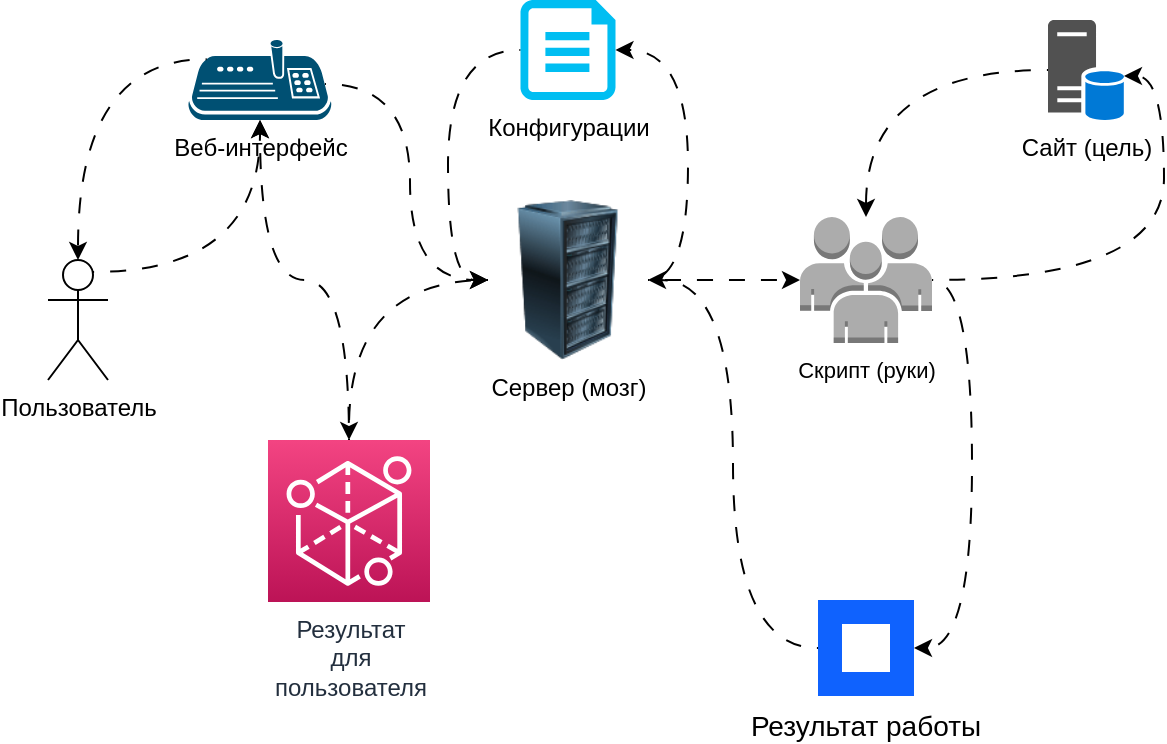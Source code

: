 <mxfile version="26.0.15">
  <diagram name="Page-1" id="mynGqa96a9ndCNqvYNBf">
    <mxGraphModel dx="778" dy="512" grid="1" gridSize="10" guides="1" tooltips="1" connect="1" arrows="1" fold="1" page="1" pageScale="1" pageWidth="850" pageHeight="1100" math="0" shadow="0">
      <root>
        <mxCell id="0" />
        <mxCell id="1" parent="0" />
        <mxCell id="KJfv0gg_ucI4pZ0g48hR-12" value="Пользователь" style="shape=umlActor;verticalLabelPosition=bottom;verticalAlign=top;html=1;outlineConnect=0;" vertex="1" parent="1">
          <mxGeometry x="40" y="140" width="30" height="60" as="geometry" />
        </mxCell>
        <mxCell id="KJfv0gg_ucI4pZ0g48hR-50" style="edgeStyle=orthogonalEdgeStyle;shape=connector;curved=1;rounded=0;orthogonalLoop=1;jettySize=auto;html=1;exitX=0.95;exitY=0.55;exitDx=0;exitDy=0;exitPerimeter=0;entryX=0;entryY=0.5;entryDx=0;entryDy=0;shadow=0;strokeColor=default;align=center;verticalAlign=middle;fontFamily=Helvetica;fontSize=11;fontColor=default;labelBackgroundColor=default;endArrow=classic;flowAnimation=1;" edge="1" parent="1" source="KJfv0gg_ucI4pZ0g48hR-20" target="KJfv0gg_ucI4pZ0g48hR-27">
          <mxGeometry relative="1" as="geometry" />
        </mxCell>
        <mxCell id="KJfv0gg_ucI4pZ0g48hR-20" value="Веб-интерфейс" style="points=[[0.13,0.24,0],[0.5,0.2,0],[0.62,0,0],[0.87,0.24,0],[0.95,0.55,0],[0.96,0.95,0],[0.5,1,0],[0.04,0.95,0],[0.05,0.55,0]];verticalLabelPosition=bottom;sketch=0;html=1;verticalAlign=top;aspect=fixed;align=center;pointerEvents=1;shape=mxgraph.cisco19.joystick_keyboard;fillColor=#005073;strokeColor=none;" vertex="1" parent="1">
          <mxGeometry x="110" y="30" width="72" height="40" as="geometry" />
        </mxCell>
        <mxCell id="KJfv0gg_ucI4pZ0g48hR-47" style="edgeStyle=orthogonalEdgeStyle;shape=connector;curved=1;rounded=0;orthogonalLoop=1;jettySize=auto;html=1;exitX=0;exitY=0.5;exitDx=0;exitDy=0;exitPerimeter=0;shadow=0;strokeColor=default;align=center;verticalAlign=middle;fontFamily=Helvetica;fontSize=11;fontColor=default;labelBackgroundColor=default;endArrow=classic;flowAnimation=1;" edge="1" parent="1" source="KJfv0gg_ucI4pZ0g48hR-24" target="KJfv0gg_ucI4pZ0g48hR-42">
          <mxGeometry relative="1" as="geometry" />
        </mxCell>
        <mxCell id="KJfv0gg_ucI4pZ0g48hR-24" value="Сайт (цель)" style="sketch=0;pointerEvents=1;shadow=0;dashed=0;html=1;strokeColor=none;labelPosition=center;verticalLabelPosition=bottom;verticalAlign=top;align=center;fillColor=#515151;shape=mxgraph.mscae.system_center.primary_site" vertex="1" parent="1">
          <mxGeometry x="540" y="20" width="38" height="50" as="geometry" />
        </mxCell>
        <mxCell id="KJfv0gg_ucI4pZ0g48hR-44" style="edgeStyle=orthogonalEdgeStyle;shape=connector;curved=1;rounded=0;orthogonalLoop=1;jettySize=auto;html=1;exitX=0;exitY=0.5;exitDx=0;exitDy=0;exitPerimeter=0;shadow=0;strokeColor=default;align=center;verticalAlign=middle;fontFamily=Helvetica;fontSize=11;fontColor=default;labelBackgroundColor=default;endArrow=classic;flowAnimation=1;entryX=0;entryY=0.5;entryDx=0;entryDy=0;" edge="1" parent="1" source="KJfv0gg_ucI4pZ0g48hR-25" target="KJfv0gg_ucI4pZ0g48hR-27">
          <mxGeometry relative="1" as="geometry">
            <mxPoint x="290" y="130" as="targetPoint" />
          </mxGeometry>
        </mxCell>
        <mxCell id="KJfv0gg_ucI4pZ0g48hR-25" value="Конфигурации" style="verticalLabelPosition=bottom;html=1;verticalAlign=top;align=center;strokeColor=none;fillColor=#00BEF2;shape=mxgraph.azure.cloud_services_configuration_file;pointerEvents=1;" vertex="1" parent="1">
          <mxGeometry x="276.25" y="10" width="47.5" height="50" as="geometry" />
        </mxCell>
        <mxCell id="KJfv0gg_ucI4pZ0g48hR-43" style="edgeStyle=orthogonalEdgeStyle;shape=connector;curved=1;rounded=0;orthogonalLoop=1;jettySize=auto;html=1;exitX=1;exitY=0.5;exitDx=0;exitDy=0;shadow=0;strokeColor=default;align=center;verticalAlign=middle;fontFamily=Helvetica;fontSize=11;fontColor=default;labelBackgroundColor=default;endArrow=classic;flowAnimation=1;" edge="1" parent="1" source="KJfv0gg_ucI4pZ0g48hR-27" target="KJfv0gg_ucI4pZ0g48hR-42">
          <mxGeometry relative="1" as="geometry" />
        </mxCell>
        <mxCell id="KJfv0gg_ucI4pZ0g48hR-27" value="Сервер (мозг)" style="image;html=1;image=img/lib/clip_art/computers/Server_Rack_128x128.png" vertex="1" parent="1">
          <mxGeometry x="260" y="110" width="80" height="80" as="geometry" />
        </mxCell>
        <mxCell id="KJfv0gg_ucI4pZ0g48hR-41" style="edgeStyle=orthogonalEdgeStyle;shape=connector;curved=1;rounded=0;orthogonalLoop=1;jettySize=auto;html=1;exitX=1;exitY=0.5;exitDx=0;exitDy=0;entryX=1;entryY=0.5;entryDx=0;entryDy=0;entryPerimeter=0;shadow=0;strokeColor=default;align=center;verticalAlign=middle;fontFamily=Helvetica;fontSize=11;fontColor=default;labelBackgroundColor=default;endArrow=classic;flowAnimation=1;" edge="1" parent="1" source="KJfv0gg_ucI4pZ0g48hR-27" target="KJfv0gg_ucI4pZ0g48hR-25">
          <mxGeometry relative="1" as="geometry" />
        </mxCell>
        <mxCell id="KJfv0gg_ucI4pZ0g48hR-55" style="edgeStyle=orthogonalEdgeStyle;shape=connector;curved=1;rounded=0;orthogonalLoop=1;jettySize=auto;html=1;exitX=1;exitY=0.5;exitDx=0;exitDy=0;exitPerimeter=0;entryX=1;entryY=0.5;entryDx=0;entryDy=0;shadow=0;strokeColor=default;align=center;verticalAlign=middle;fontFamily=Helvetica;fontSize=11;fontColor=default;labelBackgroundColor=default;endArrow=classic;flowAnimation=1;" edge="1" parent="1" source="KJfv0gg_ucI4pZ0g48hR-42" target="KJfv0gg_ucI4pZ0g48hR-53">
          <mxGeometry relative="1" as="geometry" />
        </mxCell>
        <mxCell id="KJfv0gg_ucI4pZ0g48hR-42" value="Скрипт (руки)" style="outlineConnect=0;dashed=0;verticalLabelPosition=bottom;verticalAlign=top;align=center;html=1;shape=mxgraph.aws3.users;fillColor=#ACACAC;gradientColor=none;fontFamily=Helvetica;fontSize=11;fontColor=default;labelBackgroundColor=default;" vertex="1" parent="1">
          <mxGeometry x="416" y="118.5" width="66" height="63" as="geometry" />
        </mxCell>
        <mxCell id="KJfv0gg_ucI4pZ0g48hR-46" style="edgeStyle=orthogonalEdgeStyle;shape=connector;curved=1;rounded=0;orthogonalLoop=1;jettySize=auto;html=1;exitX=1;exitY=0.5;exitDx=0;exitDy=0;exitPerimeter=0;entryX=1;entryY=0.56;entryDx=0;entryDy=0;entryPerimeter=0;shadow=0;strokeColor=default;align=center;verticalAlign=middle;fontFamily=Helvetica;fontSize=11;fontColor=default;labelBackgroundColor=default;endArrow=classic;flowAnimation=1;" edge="1" parent="1" source="KJfv0gg_ucI4pZ0g48hR-42" target="KJfv0gg_ucI4pZ0g48hR-24">
          <mxGeometry relative="1" as="geometry" />
        </mxCell>
        <mxCell id="KJfv0gg_ucI4pZ0g48hR-56" style="edgeStyle=orthogonalEdgeStyle;shape=connector;curved=1;rounded=0;orthogonalLoop=1;jettySize=auto;html=1;exitX=0;exitY=0.5;exitDx=0;exitDy=0;entryX=1;entryY=0.5;entryDx=0;entryDy=0;shadow=0;strokeColor=default;align=center;verticalAlign=middle;fontFamily=Helvetica;fontSize=11;fontColor=default;labelBackgroundColor=default;endArrow=classic;flowAnimation=1;" edge="1" parent="1" source="KJfv0gg_ucI4pZ0g48hR-53" target="KJfv0gg_ucI4pZ0g48hR-27">
          <mxGeometry relative="1" as="geometry" />
        </mxCell>
        <mxCell id="KJfv0gg_ucI4pZ0g48hR-53" value="Результат работы" style="shape=rect;fillColor=#0F62FE;aspect=fixed;resizable=0;labelPosition=center;verticalLabelPosition=bottom;align=center;verticalAlign=top;strokeColor=none;fontSize=14;fontFamily=Helvetica;fontColor=default;labelBackgroundColor=default;" vertex="1" parent="1">
          <mxGeometry x="425" y="310" width="48" height="48" as="geometry" />
        </mxCell>
        <mxCell id="KJfv0gg_ucI4pZ0g48hR-54" value="" style="fillColor=#ffffff;strokeColor=none;dashed=0;outlineConnect=0;html=1;labelPosition=center;verticalLabelPosition=bottom;verticalAlign=top;part=1;movable=0;resizable=0;rotatable=0;shape=mxgraph.ibm_cloud.ibm-cloud-pak--data;fontFamily=Helvetica;fontSize=11;fontColor=default;labelBackgroundColor=default;" vertex="1" parent="KJfv0gg_ucI4pZ0g48hR-53">
          <mxGeometry width="24" height="24" relative="1" as="geometry">
            <mxPoint x="12" y="12" as="offset" />
          </mxGeometry>
        </mxCell>
        <mxCell id="KJfv0gg_ucI4pZ0g48hR-60" style="edgeStyle=orthogonalEdgeStyle;shape=connector;curved=1;rounded=0;orthogonalLoop=1;jettySize=auto;html=1;exitX=0.5;exitY=0;exitDx=0;exitDy=0;exitPerimeter=0;shadow=0;strokeColor=default;align=center;verticalAlign=middle;fontFamily=Helvetica;fontSize=11;fontColor=default;labelBackgroundColor=default;endArrow=classic;flowAnimation=1;" edge="1" parent="1" source="KJfv0gg_ucI4pZ0g48hR-58" target="KJfv0gg_ucI4pZ0g48hR-20">
          <mxGeometry relative="1" as="geometry" />
        </mxCell>
        <mxCell id="KJfv0gg_ucI4pZ0g48hR-58" value="Результат&lt;div&gt;для&lt;/div&gt;&lt;div&gt;пользователя&lt;/div&gt;" style="sketch=0;points=[[0,0,0],[0.25,0,0],[0.5,0,0],[0.75,0,0],[1,0,0],[0,1,0],[0.25,1,0],[0.5,1,0],[0.75,1,0],[1,1,0],[0,0.25,0],[0,0.5,0],[0,0.75,0],[1,0.25,0],[1,0.5,0],[1,0.75,0]];outlineConnect=0;fontColor=#232F3E;gradientColor=#F34482;gradientDirection=north;fillColor=#BC1356;strokeColor=#ffffff;dashed=0;verticalLabelPosition=bottom;verticalAlign=top;align=center;html=1;fontSize=12;fontStyle=0;aspect=fixed;shape=mxgraph.aws4.resourceIcon;resIcon=mxgraph.aws4.sumerian;fontFamily=Helvetica;labelBackgroundColor=default;" vertex="1" parent="1">
          <mxGeometry x="150" y="230" width="81" height="81" as="geometry" />
        </mxCell>
        <mxCell id="KJfv0gg_ucI4pZ0g48hR-59" style="edgeStyle=orthogonalEdgeStyle;shape=connector;curved=1;rounded=0;orthogonalLoop=1;jettySize=auto;html=1;exitX=0;exitY=0.5;exitDx=0;exitDy=0;entryX=0.5;entryY=0;entryDx=0;entryDy=0;entryPerimeter=0;shadow=0;strokeColor=default;align=center;verticalAlign=middle;fontFamily=Helvetica;fontSize=11;fontColor=default;labelBackgroundColor=default;endArrow=classic;flowAnimation=1;" edge="1" parent="1" source="KJfv0gg_ucI4pZ0g48hR-27" target="KJfv0gg_ucI4pZ0g48hR-58">
          <mxGeometry relative="1" as="geometry" />
        </mxCell>
        <mxCell id="KJfv0gg_ucI4pZ0g48hR-62" style="edgeStyle=orthogonalEdgeStyle;shape=connector;curved=1;rounded=0;orthogonalLoop=1;jettySize=auto;html=1;exitX=0.13;exitY=0.24;exitDx=0;exitDy=0;exitPerimeter=0;entryX=0.5;entryY=0;entryDx=0;entryDy=0;entryPerimeter=0;shadow=0;strokeColor=default;align=center;verticalAlign=middle;fontFamily=Helvetica;fontSize=11;fontColor=default;labelBackgroundColor=default;endArrow=classic;flowAnimation=1;" edge="1" parent="1" source="KJfv0gg_ucI4pZ0g48hR-20" target="KJfv0gg_ucI4pZ0g48hR-12">
          <mxGeometry relative="1" as="geometry">
            <Array as="points">
              <mxPoint x="55" y="40" />
            </Array>
          </mxGeometry>
        </mxCell>
        <mxCell id="KJfv0gg_ucI4pZ0g48hR-64" style="edgeStyle=orthogonalEdgeStyle;shape=connector;curved=1;rounded=0;orthogonalLoop=1;jettySize=auto;html=1;exitX=0.75;exitY=0.1;exitDx=0;exitDy=0;exitPerimeter=0;entryX=0.5;entryY=1;entryDx=0;entryDy=0;entryPerimeter=0;shadow=0;strokeColor=default;align=center;verticalAlign=middle;fontFamily=Helvetica;fontSize=11;fontColor=default;labelBackgroundColor=default;endArrow=classic;flowAnimation=1;" edge="1" parent="1" source="KJfv0gg_ucI4pZ0g48hR-12" target="KJfv0gg_ucI4pZ0g48hR-20">
          <mxGeometry relative="1" as="geometry" />
        </mxCell>
      </root>
    </mxGraphModel>
  </diagram>
</mxfile>
